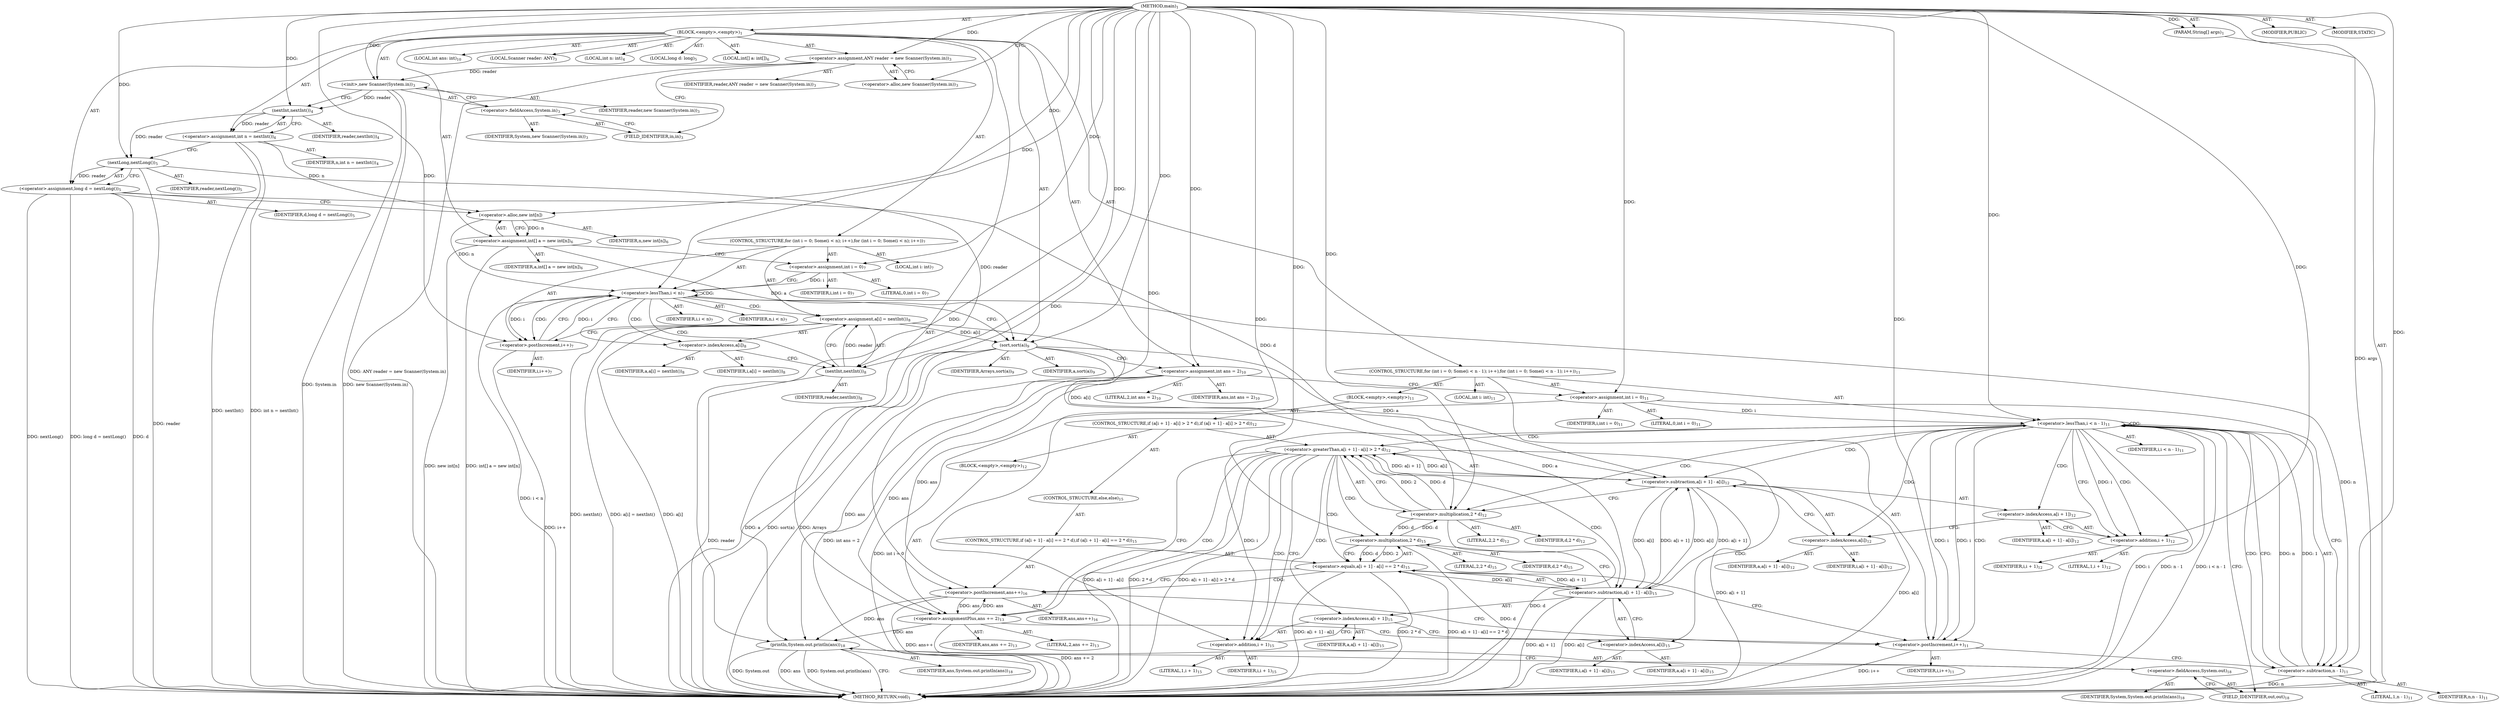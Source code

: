 digraph "main" {  
"19" [label = <(METHOD,main)<SUB>1</SUB>> ]
"20" [label = <(PARAM,String[] args)<SUB>1</SUB>> ]
"21" [label = <(BLOCK,&lt;empty&gt;,&lt;empty&gt;)<SUB>1</SUB>> ]
"4" [label = <(LOCAL,Scanner reader: ANY)<SUB>3</SUB>> ]
"22" [label = <(&lt;operator&gt;.assignment,ANY reader = new Scanner(System.in))<SUB>3</SUB>> ]
"23" [label = <(IDENTIFIER,reader,ANY reader = new Scanner(System.in))<SUB>3</SUB>> ]
"24" [label = <(&lt;operator&gt;.alloc,new Scanner(System.in))<SUB>3</SUB>> ]
"25" [label = <(&lt;init&gt;,new Scanner(System.in))<SUB>3</SUB>> ]
"3" [label = <(IDENTIFIER,reader,new Scanner(System.in))<SUB>3</SUB>> ]
"26" [label = <(&lt;operator&gt;.fieldAccess,System.in)<SUB>3</SUB>> ]
"27" [label = <(IDENTIFIER,System,new Scanner(System.in))<SUB>3</SUB>> ]
"28" [label = <(FIELD_IDENTIFIER,in,in)<SUB>3</SUB>> ]
"29" [label = <(LOCAL,int n: int)<SUB>4</SUB>> ]
"30" [label = <(&lt;operator&gt;.assignment,int n = nextInt())<SUB>4</SUB>> ]
"31" [label = <(IDENTIFIER,n,int n = nextInt())<SUB>4</SUB>> ]
"32" [label = <(nextInt,nextInt())<SUB>4</SUB>> ]
"33" [label = <(IDENTIFIER,reader,nextInt())<SUB>4</SUB>> ]
"34" [label = <(LOCAL,long d: long)<SUB>5</SUB>> ]
"35" [label = <(&lt;operator&gt;.assignment,long d = nextLong())<SUB>5</SUB>> ]
"36" [label = <(IDENTIFIER,d,long d = nextLong())<SUB>5</SUB>> ]
"37" [label = <(nextLong,nextLong())<SUB>5</SUB>> ]
"38" [label = <(IDENTIFIER,reader,nextLong())<SUB>5</SUB>> ]
"39" [label = <(LOCAL,int[] a: int[])<SUB>6</SUB>> ]
"40" [label = <(&lt;operator&gt;.assignment,int[] a = new int[n])<SUB>6</SUB>> ]
"41" [label = <(IDENTIFIER,a,int[] a = new int[n])<SUB>6</SUB>> ]
"42" [label = <(&lt;operator&gt;.alloc,new int[n])> ]
"43" [label = <(IDENTIFIER,n,new int[n])<SUB>6</SUB>> ]
"44" [label = <(CONTROL_STRUCTURE,for (int i = 0; Some(i &lt; n); i++),for (int i = 0; Some(i &lt; n); i++))<SUB>7</SUB>> ]
"45" [label = <(LOCAL,int i: int)<SUB>7</SUB>> ]
"46" [label = <(&lt;operator&gt;.assignment,int i = 0)<SUB>7</SUB>> ]
"47" [label = <(IDENTIFIER,i,int i = 0)<SUB>7</SUB>> ]
"48" [label = <(LITERAL,0,int i = 0)<SUB>7</SUB>> ]
"49" [label = <(&lt;operator&gt;.lessThan,i &lt; n)<SUB>7</SUB>> ]
"50" [label = <(IDENTIFIER,i,i &lt; n)<SUB>7</SUB>> ]
"51" [label = <(IDENTIFIER,n,i &lt; n)<SUB>7</SUB>> ]
"52" [label = <(&lt;operator&gt;.postIncrement,i++)<SUB>7</SUB>> ]
"53" [label = <(IDENTIFIER,i,i++)<SUB>7</SUB>> ]
"54" [label = <(&lt;operator&gt;.assignment,a[i] = nextInt())<SUB>8</SUB>> ]
"55" [label = <(&lt;operator&gt;.indexAccess,a[i])<SUB>8</SUB>> ]
"56" [label = <(IDENTIFIER,a,a[i] = nextInt())<SUB>8</SUB>> ]
"57" [label = <(IDENTIFIER,i,a[i] = nextInt())<SUB>8</SUB>> ]
"58" [label = <(nextInt,nextInt())<SUB>8</SUB>> ]
"59" [label = <(IDENTIFIER,reader,nextInt())<SUB>8</SUB>> ]
"60" [label = <(sort,sort(a))<SUB>9</SUB>> ]
"61" [label = <(IDENTIFIER,Arrays,sort(a))<SUB>9</SUB>> ]
"62" [label = <(IDENTIFIER,a,sort(a))<SUB>9</SUB>> ]
"63" [label = <(LOCAL,int ans: int)<SUB>10</SUB>> ]
"64" [label = <(&lt;operator&gt;.assignment,int ans = 2)<SUB>10</SUB>> ]
"65" [label = <(IDENTIFIER,ans,int ans = 2)<SUB>10</SUB>> ]
"66" [label = <(LITERAL,2,int ans = 2)<SUB>10</SUB>> ]
"67" [label = <(CONTROL_STRUCTURE,for (int i = 0; Some(i &lt; n - 1); i++),for (int i = 0; Some(i &lt; n - 1); i++))<SUB>11</SUB>> ]
"68" [label = <(LOCAL,int i: int)<SUB>11</SUB>> ]
"69" [label = <(&lt;operator&gt;.assignment,int i = 0)<SUB>11</SUB>> ]
"70" [label = <(IDENTIFIER,i,int i = 0)<SUB>11</SUB>> ]
"71" [label = <(LITERAL,0,int i = 0)<SUB>11</SUB>> ]
"72" [label = <(&lt;operator&gt;.lessThan,i &lt; n - 1)<SUB>11</SUB>> ]
"73" [label = <(IDENTIFIER,i,i &lt; n - 1)<SUB>11</SUB>> ]
"74" [label = <(&lt;operator&gt;.subtraction,n - 1)<SUB>11</SUB>> ]
"75" [label = <(IDENTIFIER,n,n - 1)<SUB>11</SUB>> ]
"76" [label = <(LITERAL,1,n - 1)<SUB>11</SUB>> ]
"77" [label = <(&lt;operator&gt;.postIncrement,i++)<SUB>11</SUB>> ]
"78" [label = <(IDENTIFIER,i,i++)<SUB>11</SUB>> ]
"79" [label = <(BLOCK,&lt;empty&gt;,&lt;empty&gt;)<SUB>11</SUB>> ]
"80" [label = <(CONTROL_STRUCTURE,if (a[i + 1] - a[i] &gt; 2 * d),if (a[i + 1] - a[i] &gt; 2 * d))<SUB>12</SUB>> ]
"81" [label = <(&lt;operator&gt;.greaterThan,a[i + 1] - a[i] &gt; 2 * d)<SUB>12</SUB>> ]
"82" [label = <(&lt;operator&gt;.subtraction,a[i + 1] - a[i])<SUB>12</SUB>> ]
"83" [label = <(&lt;operator&gt;.indexAccess,a[i + 1])<SUB>12</SUB>> ]
"84" [label = <(IDENTIFIER,a,a[i + 1] - a[i])<SUB>12</SUB>> ]
"85" [label = <(&lt;operator&gt;.addition,i + 1)<SUB>12</SUB>> ]
"86" [label = <(IDENTIFIER,i,i + 1)<SUB>12</SUB>> ]
"87" [label = <(LITERAL,1,i + 1)<SUB>12</SUB>> ]
"88" [label = <(&lt;operator&gt;.indexAccess,a[i])<SUB>12</SUB>> ]
"89" [label = <(IDENTIFIER,a,a[i + 1] - a[i])<SUB>12</SUB>> ]
"90" [label = <(IDENTIFIER,i,a[i + 1] - a[i])<SUB>12</SUB>> ]
"91" [label = <(&lt;operator&gt;.multiplication,2 * d)<SUB>12</SUB>> ]
"92" [label = <(LITERAL,2,2 * d)<SUB>12</SUB>> ]
"93" [label = <(IDENTIFIER,d,2 * d)<SUB>12</SUB>> ]
"94" [label = <(BLOCK,&lt;empty&gt;,&lt;empty&gt;)<SUB>12</SUB>> ]
"95" [label = <(&lt;operator&gt;.assignmentPlus,ans += 2)<SUB>13</SUB>> ]
"96" [label = <(IDENTIFIER,ans,ans += 2)<SUB>13</SUB>> ]
"97" [label = <(LITERAL,2,ans += 2)<SUB>13</SUB>> ]
"98" [label = <(CONTROL_STRUCTURE,else,else)<SUB>15</SUB>> ]
"99" [label = <(CONTROL_STRUCTURE,if (a[i + 1] - a[i] == 2 * d),if (a[i + 1] - a[i] == 2 * d))<SUB>15</SUB>> ]
"100" [label = <(&lt;operator&gt;.equals,a[i + 1] - a[i] == 2 * d)<SUB>15</SUB>> ]
"101" [label = <(&lt;operator&gt;.subtraction,a[i + 1] - a[i])<SUB>15</SUB>> ]
"102" [label = <(&lt;operator&gt;.indexAccess,a[i + 1])<SUB>15</SUB>> ]
"103" [label = <(IDENTIFIER,a,a[i + 1] - a[i])<SUB>15</SUB>> ]
"104" [label = <(&lt;operator&gt;.addition,i + 1)<SUB>15</SUB>> ]
"105" [label = <(IDENTIFIER,i,i + 1)<SUB>15</SUB>> ]
"106" [label = <(LITERAL,1,i + 1)<SUB>15</SUB>> ]
"107" [label = <(&lt;operator&gt;.indexAccess,a[i])<SUB>15</SUB>> ]
"108" [label = <(IDENTIFIER,a,a[i + 1] - a[i])<SUB>15</SUB>> ]
"109" [label = <(IDENTIFIER,i,a[i + 1] - a[i])<SUB>15</SUB>> ]
"110" [label = <(&lt;operator&gt;.multiplication,2 * d)<SUB>15</SUB>> ]
"111" [label = <(LITERAL,2,2 * d)<SUB>15</SUB>> ]
"112" [label = <(IDENTIFIER,d,2 * d)<SUB>15</SUB>> ]
"113" [label = <(&lt;operator&gt;.postIncrement,ans++)<SUB>16</SUB>> ]
"114" [label = <(IDENTIFIER,ans,ans++)<SUB>16</SUB>> ]
"115" [label = <(println,System.out.println(ans))<SUB>18</SUB>> ]
"116" [label = <(&lt;operator&gt;.fieldAccess,System.out)<SUB>18</SUB>> ]
"117" [label = <(IDENTIFIER,System,System.out.println(ans))<SUB>18</SUB>> ]
"118" [label = <(FIELD_IDENTIFIER,out,out)<SUB>18</SUB>> ]
"119" [label = <(IDENTIFIER,ans,System.out.println(ans))<SUB>18</SUB>> ]
"120" [label = <(MODIFIER,PUBLIC)> ]
"121" [label = <(MODIFIER,STATIC)> ]
"122" [label = <(METHOD_RETURN,void)<SUB>1</SUB>> ]
  "19" -> "20"  [ label = "AST: "] 
  "19" -> "21"  [ label = "AST: "] 
  "19" -> "120"  [ label = "AST: "] 
  "19" -> "121"  [ label = "AST: "] 
  "19" -> "122"  [ label = "AST: "] 
  "21" -> "4"  [ label = "AST: "] 
  "21" -> "22"  [ label = "AST: "] 
  "21" -> "25"  [ label = "AST: "] 
  "21" -> "29"  [ label = "AST: "] 
  "21" -> "30"  [ label = "AST: "] 
  "21" -> "34"  [ label = "AST: "] 
  "21" -> "35"  [ label = "AST: "] 
  "21" -> "39"  [ label = "AST: "] 
  "21" -> "40"  [ label = "AST: "] 
  "21" -> "44"  [ label = "AST: "] 
  "21" -> "60"  [ label = "AST: "] 
  "21" -> "63"  [ label = "AST: "] 
  "21" -> "64"  [ label = "AST: "] 
  "21" -> "67"  [ label = "AST: "] 
  "21" -> "115"  [ label = "AST: "] 
  "22" -> "23"  [ label = "AST: "] 
  "22" -> "24"  [ label = "AST: "] 
  "25" -> "3"  [ label = "AST: "] 
  "25" -> "26"  [ label = "AST: "] 
  "26" -> "27"  [ label = "AST: "] 
  "26" -> "28"  [ label = "AST: "] 
  "30" -> "31"  [ label = "AST: "] 
  "30" -> "32"  [ label = "AST: "] 
  "32" -> "33"  [ label = "AST: "] 
  "35" -> "36"  [ label = "AST: "] 
  "35" -> "37"  [ label = "AST: "] 
  "37" -> "38"  [ label = "AST: "] 
  "40" -> "41"  [ label = "AST: "] 
  "40" -> "42"  [ label = "AST: "] 
  "42" -> "43"  [ label = "AST: "] 
  "44" -> "45"  [ label = "AST: "] 
  "44" -> "46"  [ label = "AST: "] 
  "44" -> "49"  [ label = "AST: "] 
  "44" -> "52"  [ label = "AST: "] 
  "44" -> "54"  [ label = "AST: "] 
  "46" -> "47"  [ label = "AST: "] 
  "46" -> "48"  [ label = "AST: "] 
  "49" -> "50"  [ label = "AST: "] 
  "49" -> "51"  [ label = "AST: "] 
  "52" -> "53"  [ label = "AST: "] 
  "54" -> "55"  [ label = "AST: "] 
  "54" -> "58"  [ label = "AST: "] 
  "55" -> "56"  [ label = "AST: "] 
  "55" -> "57"  [ label = "AST: "] 
  "58" -> "59"  [ label = "AST: "] 
  "60" -> "61"  [ label = "AST: "] 
  "60" -> "62"  [ label = "AST: "] 
  "64" -> "65"  [ label = "AST: "] 
  "64" -> "66"  [ label = "AST: "] 
  "67" -> "68"  [ label = "AST: "] 
  "67" -> "69"  [ label = "AST: "] 
  "67" -> "72"  [ label = "AST: "] 
  "67" -> "77"  [ label = "AST: "] 
  "67" -> "79"  [ label = "AST: "] 
  "69" -> "70"  [ label = "AST: "] 
  "69" -> "71"  [ label = "AST: "] 
  "72" -> "73"  [ label = "AST: "] 
  "72" -> "74"  [ label = "AST: "] 
  "74" -> "75"  [ label = "AST: "] 
  "74" -> "76"  [ label = "AST: "] 
  "77" -> "78"  [ label = "AST: "] 
  "79" -> "80"  [ label = "AST: "] 
  "80" -> "81"  [ label = "AST: "] 
  "80" -> "94"  [ label = "AST: "] 
  "80" -> "98"  [ label = "AST: "] 
  "81" -> "82"  [ label = "AST: "] 
  "81" -> "91"  [ label = "AST: "] 
  "82" -> "83"  [ label = "AST: "] 
  "82" -> "88"  [ label = "AST: "] 
  "83" -> "84"  [ label = "AST: "] 
  "83" -> "85"  [ label = "AST: "] 
  "85" -> "86"  [ label = "AST: "] 
  "85" -> "87"  [ label = "AST: "] 
  "88" -> "89"  [ label = "AST: "] 
  "88" -> "90"  [ label = "AST: "] 
  "91" -> "92"  [ label = "AST: "] 
  "91" -> "93"  [ label = "AST: "] 
  "94" -> "95"  [ label = "AST: "] 
  "95" -> "96"  [ label = "AST: "] 
  "95" -> "97"  [ label = "AST: "] 
  "98" -> "99"  [ label = "AST: "] 
  "99" -> "100"  [ label = "AST: "] 
  "99" -> "113"  [ label = "AST: "] 
  "100" -> "101"  [ label = "AST: "] 
  "100" -> "110"  [ label = "AST: "] 
  "101" -> "102"  [ label = "AST: "] 
  "101" -> "107"  [ label = "AST: "] 
  "102" -> "103"  [ label = "AST: "] 
  "102" -> "104"  [ label = "AST: "] 
  "104" -> "105"  [ label = "AST: "] 
  "104" -> "106"  [ label = "AST: "] 
  "107" -> "108"  [ label = "AST: "] 
  "107" -> "109"  [ label = "AST: "] 
  "110" -> "111"  [ label = "AST: "] 
  "110" -> "112"  [ label = "AST: "] 
  "113" -> "114"  [ label = "AST: "] 
  "115" -> "116"  [ label = "AST: "] 
  "115" -> "119"  [ label = "AST: "] 
  "116" -> "117"  [ label = "AST: "] 
  "116" -> "118"  [ label = "AST: "] 
  "22" -> "28"  [ label = "CFG: "] 
  "25" -> "32"  [ label = "CFG: "] 
  "30" -> "37"  [ label = "CFG: "] 
  "35" -> "42"  [ label = "CFG: "] 
  "40" -> "46"  [ label = "CFG: "] 
  "60" -> "64"  [ label = "CFG: "] 
  "64" -> "69"  [ label = "CFG: "] 
  "115" -> "122"  [ label = "CFG: "] 
  "24" -> "22"  [ label = "CFG: "] 
  "26" -> "25"  [ label = "CFG: "] 
  "32" -> "30"  [ label = "CFG: "] 
  "37" -> "35"  [ label = "CFG: "] 
  "42" -> "40"  [ label = "CFG: "] 
  "46" -> "49"  [ label = "CFG: "] 
  "49" -> "55"  [ label = "CFG: "] 
  "49" -> "60"  [ label = "CFG: "] 
  "52" -> "49"  [ label = "CFG: "] 
  "54" -> "52"  [ label = "CFG: "] 
  "69" -> "74"  [ label = "CFG: "] 
  "72" -> "85"  [ label = "CFG: "] 
  "72" -> "118"  [ label = "CFG: "] 
  "77" -> "74"  [ label = "CFG: "] 
  "116" -> "115"  [ label = "CFG: "] 
  "28" -> "26"  [ label = "CFG: "] 
  "55" -> "58"  [ label = "CFG: "] 
  "58" -> "54"  [ label = "CFG: "] 
  "74" -> "72"  [ label = "CFG: "] 
  "118" -> "116"  [ label = "CFG: "] 
  "81" -> "95"  [ label = "CFG: "] 
  "81" -> "104"  [ label = "CFG: "] 
  "82" -> "91"  [ label = "CFG: "] 
  "91" -> "81"  [ label = "CFG: "] 
  "95" -> "77"  [ label = "CFG: "] 
  "83" -> "88"  [ label = "CFG: "] 
  "88" -> "82"  [ label = "CFG: "] 
  "100" -> "113"  [ label = "CFG: "] 
  "100" -> "77"  [ label = "CFG: "] 
  "113" -> "77"  [ label = "CFG: "] 
  "85" -> "83"  [ label = "CFG: "] 
  "101" -> "110"  [ label = "CFG: "] 
  "110" -> "100"  [ label = "CFG: "] 
  "102" -> "107"  [ label = "CFG: "] 
  "107" -> "101"  [ label = "CFG: "] 
  "104" -> "102"  [ label = "CFG: "] 
  "19" -> "24"  [ label = "CFG: "] 
  "20" -> "122"  [ label = "DDG: args"] 
  "22" -> "122"  [ label = "DDG: ANY reader = new Scanner(System.in)"] 
  "25" -> "122"  [ label = "DDG: System.in"] 
  "25" -> "122"  [ label = "DDG: new Scanner(System.in)"] 
  "30" -> "122"  [ label = "DDG: nextInt()"] 
  "30" -> "122"  [ label = "DDG: int n = nextInt()"] 
  "35" -> "122"  [ label = "DDG: d"] 
  "37" -> "122"  [ label = "DDG: reader"] 
  "35" -> "122"  [ label = "DDG: nextLong()"] 
  "35" -> "122"  [ label = "DDG: long d = nextLong()"] 
  "40" -> "122"  [ label = "DDG: new int[n]"] 
  "40" -> "122"  [ label = "DDG: int[] a = new int[n]"] 
  "49" -> "122"  [ label = "DDG: i &lt; n"] 
  "60" -> "122"  [ label = "DDG: a"] 
  "60" -> "122"  [ label = "DDG: sort(a)"] 
  "64" -> "122"  [ label = "DDG: int ans = 2"] 
  "69" -> "122"  [ label = "DDG: int i = 0"] 
  "72" -> "122"  [ label = "DDG: i"] 
  "74" -> "122"  [ label = "DDG: n"] 
  "72" -> "122"  [ label = "DDG: n - 1"] 
  "72" -> "122"  [ label = "DDG: i &lt; n - 1"] 
  "115" -> "122"  [ label = "DDG: System.out"] 
  "115" -> "122"  [ label = "DDG: ans"] 
  "115" -> "122"  [ label = "DDG: System.out.println(ans)"] 
  "82" -> "122"  [ label = "DDG: a[i + 1]"] 
  "82" -> "122"  [ label = "DDG: a[i]"] 
  "81" -> "122"  [ label = "DDG: a[i + 1] - a[i]"] 
  "91" -> "122"  [ label = "DDG: d"] 
  "81" -> "122"  [ label = "DDG: 2 * d"] 
  "81" -> "122"  [ label = "DDG: a[i + 1] - a[i] &gt; 2 * d"] 
  "101" -> "122"  [ label = "DDG: a[i + 1]"] 
  "101" -> "122"  [ label = "DDG: a[i]"] 
  "100" -> "122"  [ label = "DDG: a[i + 1] - a[i]"] 
  "110" -> "122"  [ label = "DDG: d"] 
  "100" -> "122"  [ label = "DDG: 2 * d"] 
  "100" -> "122"  [ label = "DDG: a[i + 1] - a[i] == 2 * d"] 
  "113" -> "122"  [ label = "DDG: ans++"] 
  "95" -> "122"  [ label = "DDG: ans += 2"] 
  "77" -> "122"  [ label = "DDG: i++"] 
  "54" -> "122"  [ label = "DDG: a[i]"] 
  "58" -> "122"  [ label = "DDG: reader"] 
  "54" -> "122"  [ label = "DDG: nextInt()"] 
  "54" -> "122"  [ label = "DDG: a[i] = nextInt()"] 
  "52" -> "122"  [ label = "DDG: i++"] 
  "60" -> "122"  [ label = "DDG: Arrays"] 
  "19" -> "20"  [ label = "DDG: "] 
  "19" -> "22"  [ label = "DDG: "] 
  "32" -> "30"  [ label = "DDG: reader"] 
  "37" -> "35"  [ label = "DDG: reader"] 
  "42" -> "40"  [ label = "DDG: n"] 
  "19" -> "64"  [ label = "DDG: "] 
  "22" -> "25"  [ label = "DDG: reader"] 
  "19" -> "25"  [ label = "DDG: "] 
  "19" -> "46"  [ label = "DDG: "] 
  "58" -> "54"  [ label = "DDG: reader"] 
  "19" -> "60"  [ label = "DDG: "] 
  "40" -> "60"  [ label = "DDG: a"] 
  "54" -> "60"  [ label = "DDG: a[i]"] 
  "19" -> "69"  [ label = "DDG: "] 
  "64" -> "115"  [ label = "DDG: ans"] 
  "113" -> "115"  [ label = "DDG: ans"] 
  "95" -> "115"  [ label = "DDG: ans"] 
  "19" -> "115"  [ label = "DDG: "] 
  "25" -> "32"  [ label = "DDG: reader"] 
  "19" -> "32"  [ label = "DDG: "] 
  "32" -> "37"  [ label = "DDG: reader"] 
  "19" -> "37"  [ label = "DDG: "] 
  "30" -> "42"  [ label = "DDG: n"] 
  "19" -> "42"  [ label = "DDG: "] 
  "46" -> "49"  [ label = "DDG: i"] 
  "52" -> "49"  [ label = "DDG: i"] 
  "19" -> "49"  [ label = "DDG: "] 
  "42" -> "49"  [ label = "DDG: n"] 
  "49" -> "52"  [ label = "DDG: i"] 
  "19" -> "52"  [ label = "DDG: "] 
  "69" -> "72"  [ label = "DDG: i"] 
  "77" -> "72"  [ label = "DDG: i"] 
  "19" -> "72"  [ label = "DDG: "] 
  "74" -> "72"  [ label = "DDG: n"] 
  "74" -> "72"  [ label = "DDG: 1"] 
  "19" -> "77"  [ label = "DDG: "] 
  "72" -> "77"  [ label = "DDG: i"] 
  "37" -> "58"  [ label = "DDG: reader"] 
  "19" -> "58"  [ label = "DDG: "] 
  "49" -> "74"  [ label = "DDG: n"] 
  "19" -> "74"  [ label = "DDG: "] 
  "82" -> "81"  [ label = "DDG: a[i + 1]"] 
  "82" -> "81"  [ label = "DDG: a[i]"] 
  "91" -> "81"  [ label = "DDG: 2"] 
  "91" -> "81"  [ label = "DDG: d"] 
  "19" -> "95"  [ label = "DDG: "] 
  "60" -> "82"  [ label = "DDG: a"] 
  "101" -> "82"  [ label = "DDG: a[i + 1]"] 
  "101" -> "82"  [ label = "DDG: a[i]"] 
  "54" -> "82"  [ label = "DDG: a[i]"] 
  "19" -> "91"  [ label = "DDG: "] 
  "35" -> "91"  [ label = "DDG: d"] 
  "110" -> "91"  [ label = "DDG: d"] 
  "64" -> "95"  [ label = "DDG: ans"] 
  "113" -> "95"  [ label = "DDG: ans"] 
  "101" -> "100"  [ label = "DDG: a[i + 1]"] 
  "101" -> "100"  [ label = "DDG: a[i]"] 
  "110" -> "100"  [ label = "DDG: 2"] 
  "110" -> "100"  [ label = "DDG: d"] 
  "64" -> "113"  [ label = "DDG: ans"] 
  "95" -> "113"  [ label = "DDG: ans"] 
  "19" -> "113"  [ label = "DDG: "] 
  "72" -> "85"  [ label = "DDG: i"] 
  "19" -> "85"  [ label = "DDG: "] 
  "60" -> "101"  [ label = "DDG: a"] 
  "82" -> "101"  [ label = "DDG: a[i + 1]"] 
  "82" -> "101"  [ label = "DDG: a[i]"] 
  "19" -> "110"  [ label = "DDG: "] 
  "91" -> "110"  [ label = "DDG: d"] 
  "19" -> "104"  [ label = "DDG: "] 
  "72" -> "104"  [ label = "DDG: i"] 
  "49" -> "49"  [ label = "CDG: "] 
  "49" -> "52"  [ label = "CDG: "] 
  "49" -> "54"  [ label = "CDG: "] 
  "49" -> "58"  [ label = "CDG: "] 
  "49" -> "55"  [ label = "CDG: "] 
  "72" -> "77"  [ label = "CDG: "] 
  "72" -> "81"  [ label = "CDG: "] 
  "72" -> "85"  [ label = "CDG: "] 
  "72" -> "72"  [ label = "CDG: "] 
  "72" -> "74"  [ label = "CDG: "] 
  "72" -> "91"  [ label = "CDG: "] 
  "72" -> "82"  [ label = "CDG: "] 
  "72" -> "83"  [ label = "CDG: "] 
  "72" -> "88"  [ label = "CDG: "] 
  "81" -> "107"  [ label = "CDG: "] 
  "81" -> "102"  [ label = "CDG: "] 
  "81" -> "104"  [ label = "CDG: "] 
  "81" -> "95"  [ label = "CDG: "] 
  "81" -> "101"  [ label = "CDG: "] 
  "81" -> "100"  [ label = "CDG: "] 
  "81" -> "110"  [ label = "CDG: "] 
  "100" -> "113"  [ label = "CDG: "] 
}
